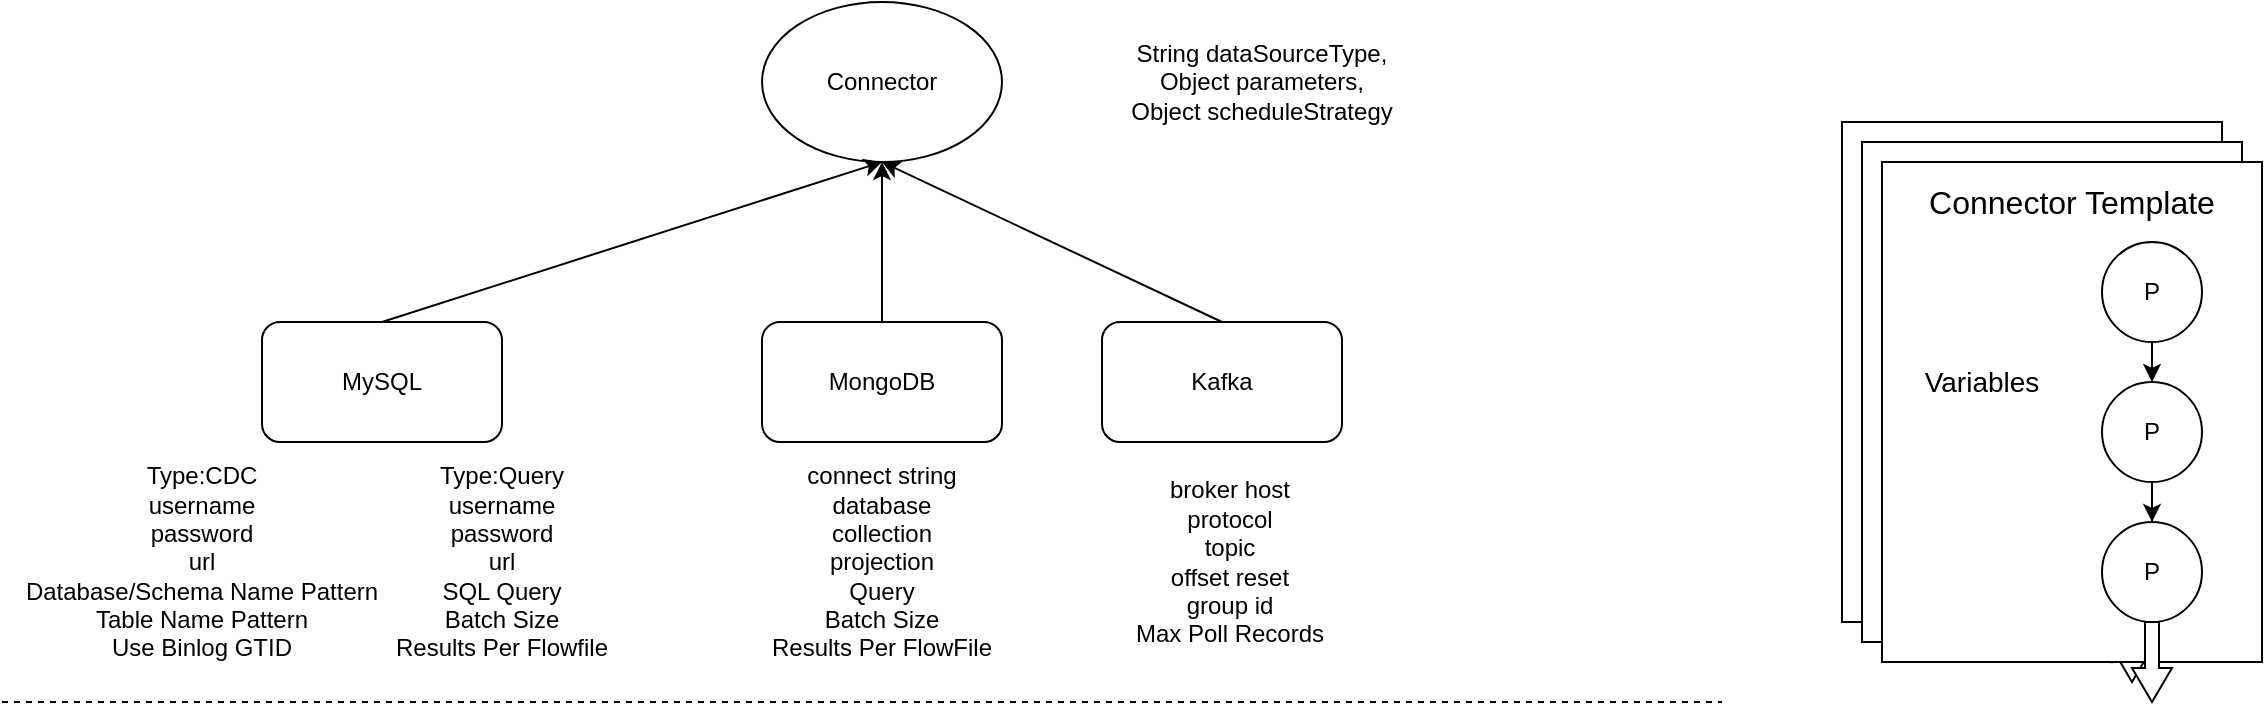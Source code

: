 <mxfile version="12.7.2" type="github">
  <diagram id="YEQ2tsfvSN8hFeaIQak_" name="Page-1">
    <mxGraphModel dx="2013" dy="715" grid="1" gridSize="10" guides="1" tooltips="1" connect="1" arrows="1" fold="1" page="1" pageScale="1" pageWidth="827" pageHeight="1169" math="0" shadow="0">
      <root>
        <mxCell id="0" />
        <mxCell id="1" parent="0" />
        <mxCell id="XBEduGp3MnczDvnsTc7I-1" value="Connector" style="ellipse;whiteSpace=wrap;html=1;" parent="1" vertex="1">
          <mxGeometry x="200" y="150" width="120" height="80" as="geometry" />
        </mxCell>
        <mxCell id="XBEduGp3MnczDvnsTc7I-5" style="rounded=0;orthogonalLoop=1;jettySize=auto;html=1;exitX=0.5;exitY=0;exitDx=0;exitDy=0;entryX=0.5;entryY=1;entryDx=0;entryDy=0;" parent="1" source="XBEduGp3MnczDvnsTc7I-2" target="XBEduGp3MnczDvnsTc7I-1" edge="1">
          <mxGeometry relative="1" as="geometry" />
        </mxCell>
        <mxCell id="XBEduGp3MnczDvnsTc7I-2" value="MySQL" style="rounded=1;whiteSpace=wrap;html=1;" parent="1" vertex="1">
          <mxGeometry x="-50" y="310" width="120" height="60" as="geometry" />
        </mxCell>
        <mxCell id="XBEduGp3MnczDvnsTc7I-6" style="edgeStyle=none;rounded=0;orthogonalLoop=1;jettySize=auto;html=1;exitX=0.5;exitY=0;exitDx=0;exitDy=0;" parent="1" source="XBEduGp3MnczDvnsTc7I-3" edge="1">
          <mxGeometry relative="1" as="geometry">
            <mxPoint x="260" y="230" as="targetPoint" />
          </mxGeometry>
        </mxCell>
        <mxCell id="XBEduGp3MnczDvnsTc7I-3" value="MongoDB" style="rounded=1;whiteSpace=wrap;html=1;" parent="1" vertex="1">
          <mxGeometry x="200" y="310" width="120" height="60" as="geometry" />
        </mxCell>
        <mxCell id="XBEduGp3MnczDvnsTc7I-7" style="edgeStyle=none;rounded=0;orthogonalLoop=1;jettySize=auto;html=1;exitX=0.5;exitY=0;exitDx=0;exitDy=0;" parent="1" source="XBEduGp3MnczDvnsTc7I-4" edge="1">
          <mxGeometry relative="1" as="geometry">
            <mxPoint x="260" y="230" as="targetPoint" />
          </mxGeometry>
        </mxCell>
        <mxCell id="XBEduGp3MnczDvnsTc7I-4" value="Kafka" style="rounded=1;whiteSpace=wrap;html=1;" parent="1" vertex="1">
          <mxGeometry x="370" y="310" width="120" height="60" as="geometry" />
        </mxCell>
        <mxCell id="XBEduGp3MnczDvnsTc7I-8" value="Type:CDC&lt;br&gt;username&lt;br&gt;password&lt;br&gt;url&lt;br&gt;Database/Schema Name Pattern&lt;br&gt;Table Name Pattern&lt;br&gt;Use Binlog GTID" style="text;html=1;strokeColor=none;fillColor=none;align=center;verticalAlign=middle;whiteSpace=wrap;rounded=0;" parent="1" vertex="1">
          <mxGeometry x="-180" y="420" width="200" height="20" as="geometry" />
        </mxCell>
        <mxCell id="XBEduGp3MnczDvnsTc7I-9" value="connect string&lt;br&gt;database&lt;br&gt;collection&lt;br&gt;projection&lt;br&gt;Query&lt;br&gt;Batch Size&lt;br&gt;Results Per FlowFile" style="text;html=1;strokeColor=none;fillColor=none;align=center;verticalAlign=middle;whiteSpace=wrap;rounded=0;" parent="1" vertex="1">
          <mxGeometry x="200" y="420" width="120" height="20" as="geometry" />
        </mxCell>
        <mxCell id="XBEduGp3MnczDvnsTc7I-10" value="broker host&lt;br&gt;protocol&lt;br&gt;topic&lt;br&gt;offset reset&lt;br&gt;group id&lt;br&gt;Max Poll Records" style="text;html=1;strokeColor=none;fillColor=none;align=center;verticalAlign=middle;whiteSpace=wrap;rounded=0;" parent="1" vertex="1">
          <mxGeometry x="370" y="400" width="127.5" height="60" as="geometry" />
        </mxCell>
        <mxCell id="XBEduGp3MnczDvnsTc7I-15" value="Type:Query&lt;br&gt;username&lt;br&gt;password&lt;br&gt;url&lt;br&gt;SQL Query&lt;br&gt;Batch Size&lt;br&gt;Results Per Flowfile" style="text;html=1;strokeColor=none;fillColor=none;align=center;verticalAlign=middle;whiteSpace=wrap;rounded=0;" parent="1" vertex="1">
          <mxGeometry x="-30" y="420" width="200" height="20" as="geometry" />
        </mxCell>
        <mxCell id="XBEduGp3MnczDvnsTc7I-16" value="String dataSourceType, Object parameters,&lt;br&gt;Object scheduleStrategy" style="text;html=1;strokeColor=none;fillColor=none;align=center;verticalAlign=middle;whiteSpace=wrap;rounded=0;" parent="1" vertex="1">
          <mxGeometry x="380" y="180" width="140" height="20" as="geometry" />
        </mxCell>
        <mxCell id="XBEduGp3MnczDvnsTc7I-17" style="edgeStyle=none;rounded=0;orthogonalLoop=1;jettySize=auto;html=1;exitX=0.5;exitY=0;exitDx=0;exitDy=0;" parent="1" source="XBEduGp3MnczDvnsTc7I-16" target="XBEduGp3MnczDvnsTc7I-16" edge="1">
          <mxGeometry relative="1" as="geometry" />
        </mxCell>
        <mxCell id="XBEduGp3MnczDvnsTc7I-18" style="edgeStyle=none;rounded=0;orthogonalLoop=1;jettySize=auto;html=1;exitX=0.5;exitY=0;exitDx=0;exitDy=0;" parent="1" source="XBEduGp3MnczDvnsTc7I-15" target="XBEduGp3MnczDvnsTc7I-15" edge="1">
          <mxGeometry relative="1" as="geometry" />
        </mxCell>
        <mxCell id="FtgM9iA2Dr6IQLqIVCf3-24" value="" style="endArrow=none;dashed=1;html=1;fontSize=16;" edge="1" parent="1">
          <mxGeometry width="50" height="50" relative="1" as="geometry">
            <mxPoint x="-180" y="500" as="sourcePoint" />
            <mxPoint x="680" y="500" as="targetPoint" />
          </mxGeometry>
        </mxCell>
        <mxCell id="FtgM9iA2Dr6IQLqIVCf3-45" value="" style="group" vertex="1" connectable="0" parent="1">
          <mxGeometry x="740" y="210" width="210" height="290" as="geometry" />
        </mxCell>
        <mxCell id="FtgM9iA2Dr6IQLqIVCf3-20" value="" style="group" vertex="1" connectable="0" parent="FtgM9iA2Dr6IQLqIVCf3-45">
          <mxGeometry width="190" height="270" as="geometry" />
        </mxCell>
        <mxCell id="FtgM9iA2Dr6IQLqIVCf3-5" value="" style="rounded=0;whiteSpace=wrap;html=1;" vertex="1" parent="FtgM9iA2Dr6IQLqIVCf3-20">
          <mxGeometry width="190" height="250" as="geometry" />
        </mxCell>
        <mxCell id="FtgM9iA2Dr6IQLqIVCf3-6" value="P" style="ellipse;whiteSpace=wrap;html=1;aspect=fixed;" vertex="1" parent="FtgM9iA2Dr6IQLqIVCf3-20">
          <mxGeometry x="110" y="40" width="50" height="50" as="geometry" />
        </mxCell>
        <mxCell id="FtgM9iA2Dr6IQLqIVCf3-9" value="P" style="ellipse;whiteSpace=wrap;html=1;aspect=fixed;" vertex="1" parent="FtgM9iA2Dr6IQLqIVCf3-20">
          <mxGeometry x="110" y="110" width="50" height="50" as="geometry" />
        </mxCell>
        <mxCell id="FtgM9iA2Dr6IQLqIVCf3-10" value="" style="edgeStyle=orthogonalEdgeStyle;rounded=0;orthogonalLoop=1;jettySize=auto;html=1;" edge="1" parent="FtgM9iA2Dr6IQLqIVCf3-20" source="FtgM9iA2Dr6IQLqIVCf3-6" target="FtgM9iA2Dr6IQLqIVCf3-9">
          <mxGeometry relative="1" as="geometry" />
        </mxCell>
        <mxCell id="FtgM9iA2Dr6IQLqIVCf3-11" value="P" style="ellipse;whiteSpace=wrap;html=1;aspect=fixed;" vertex="1" parent="FtgM9iA2Dr6IQLqIVCf3-20">
          <mxGeometry x="110" y="180" width="50" height="50" as="geometry" />
        </mxCell>
        <mxCell id="FtgM9iA2Dr6IQLqIVCf3-12" value="" style="edgeStyle=orthogonalEdgeStyle;rounded=0;orthogonalLoop=1;jettySize=auto;html=1;" edge="1" parent="FtgM9iA2Dr6IQLqIVCf3-20" source="FtgM9iA2Dr6IQLqIVCf3-9" target="FtgM9iA2Dr6IQLqIVCf3-11">
          <mxGeometry relative="1" as="geometry" />
        </mxCell>
        <mxCell id="FtgM9iA2Dr6IQLqIVCf3-14" value="" style="html=1;shadow=0;dashed=0;align=center;verticalAlign=middle;shape=mxgraph.arrows2.arrow;dy=0.65;dx=17;direction=south;notch=0;" vertex="1" parent="FtgM9iA2Dr6IQLqIVCf3-20">
          <mxGeometry x="125" y="230" width="20" height="40" as="geometry" />
        </mxCell>
        <mxCell id="FtgM9iA2Dr6IQLqIVCf3-15" value="Connector Template" style="text;html=1;strokeColor=none;fillColor=none;align=center;verticalAlign=middle;whiteSpace=wrap;rounded=0;fontSize=16;" vertex="1" parent="FtgM9iA2Dr6IQLqIVCf3-20">
          <mxGeometry x="20" y="10" width="150" height="20" as="geometry" />
        </mxCell>
        <mxCell id="FtgM9iA2Dr6IQLqIVCf3-19" value="Variables" style="text;html=1;strokeColor=none;fillColor=none;align=center;verticalAlign=middle;whiteSpace=wrap;rounded=0;fontSize=14;" vertex="1" parent="FtgM9iA2Dr6IQLqIVCf3-20">
          <mxGeometry x="30" y="100" width="40" height="20" as="geometry" />
        </mxCell>
        <mxCell id="FtgM9iA2Dr6IQLqIVCf3-25" value="" style="group" vertex="1" connectable="0" parent="FtgM9iA2Dr6IQLqIVCf3-45">
          <mxGeometry x="10" y="10" width="190" height="270" as="geometry" />
        </mxCell>
        <mxCell id="FtgM9iA2Dr6IQLqIVCf3-26" value="" style="rounded=0;whiteSpace=wrap;html=1;" vertex="1" parent="FtgM9iA2Dr6IQLqIVCf3-25">
          <mxGeometry width="190" height="250" as="geometry" />
        </mxCell>
        <mxCell id="FtgM9iA2Dr6IQLqIVCf3-27" value="P" style="ellipse;whiteSpace=wrap;html=1;aspect=fixed;" vertex="1" parent="FtgM9iA2Dr6IQLqIVCf3-25">
          <mxGeometry x="110" y="40" width="50" height="50" as="geometry" />
        </mxCell>
        <mxCell id="FtgM9iA2Dr6IQLqIVCf3-28" value="P" style="ellipse;whiteSpace=wrap;html=1;aspect=fixed;" vertex="1" parent="FtgM9iA2Dr6IQLqIVCf3-25">
          <mxGeometry x="110" y="110" width="50" height="50" as="geometry" />
        </mxCell>
        <mxCell id="FtgM9iA2Dr6IQLqIVCf3-29" value="" style="edgeStyle=orthogonalEdgeStyle;rounded=0;orthogonalLoop=1;jettySize=auto;html=1;" edge="1" parent="FtgM9iA2Dr6IQLqIVCf3-25" source="FtgM9iA2Dr6IQLqIVCf3-27" target="FtgM9iA2Dr6IQLqIVCf3-28">
          <mxGeometry relative="1" as="geometry" />
        </mxCell>
        <mxCell id="FtgM9iA2Dr6IQLqIVCf3-30" value="P" style="ellipse;whiteSpace=wrap;html=1;aspect=fixed;" vertex="1" parent="FtgM9iA2Dr6IQLqIVCf3-25">
          <mxGeometry x="110" y="180" width="50" height="50" as="geometry" />
        </mxCell>
        <mxCell id="FtgM9iA2Dr6IQLqIVCf3-31" value="" style="edgeStyle=orthogonalEdgeStyle;rounded=0;orthogonalLoop=1;jettySize=auto;html=1;" edge="1" parent="FtgM9iA2Dr6IQLqIVCf3-25" source="FtgM9iA2Dr6IQLqIVCf3-28" target="FtgM9iA2Dr6IQLqIVCf3-30">
          <mxGeometry relative="1" as="geometry" />
        </mxCell>
        <mxCell id="FtgM9iA2Dr6IQLqIVCf3-32" value="" style="html=1;shadow=0;dashed=0;align=center;verticalAlign=middle;shape=mxgraph.arrows2.arrow;dy=0.65;dx=17;direction=south;notch=0;" vertex="1" parent="FtgM9iA2Dr6IQLqIVCf3-25">
          <mxGeometry x="125" y="230" width="20" height="40" as="geometry" />
        </mxCell>
        <mxCell id="FtgM9iA2Dr6IQLqIVCf3-33" value="Connector Template" style="text;html=1;strokeColor=none;fillColor=none;align=center;verticalAlign=middle;whiteSpace=wrap;rounded=0;fontSize=16;" vertex="1" parent="FtgM9iA2Dr6IQLqIVCf3-25">
          <mxGeometry x="20" y="10" width="150" height="20" as="geometry" />
        </mxCell>
        <mxCell id="FtgM9iA2Dr6IQLqIVCf3-34" value="Variables" style="text;html=1;strokeColor=none;fillColor=none;align=center;verticalAlign=middle;whiteSpace=wrap;rounded=0;fontSize=14;" vertex="1" parent="FtgM9iA2Dr6IQLqIVCf3-25">
          <mxGeometry x="30" y="100" width="40" height="20" as="geometry" />
        </mxCell>
        <mxCell id="FtgM9iA2Dr6IQLqIVCf3-35" value="" style="group" vertex="1" connectable="0" parent="FtgM9iA2Dr6IQLqIVCf3-45">
          <mxGeometry x="20" y="20" width="190" height="270" as="geometry" />
        </mxCell>
        <mxCell id="FtgM9iA2Dr6IQLqIVCf3-36" value="" style="rounded=0;whiteSpace=wrap;html=1;" vertex="1" parent="FtgM9iA2Dr6IQLqIVCf3-35">
          <mxGeometry width="190" height="250" as="geometry" />
        </mxCell>
        <mxCell id="FtgM9iA2Dr6IQLqIVCf3-37" value="P" style="ellipse;whiteSpace=wrap;html=1;aspect=fixed;" vertex="1" parent="FtgM9iA2Dr6IQLqIVCf3-35">
          <mxGeometry x="110" y="40" width="50" height="50" as="geometry" />
        </mxCell>
        <mxCell id="FtgM9iA2Dr6IQLqIVCf3-38" value="P" style="ellipse;whiteSpace=wrap;html=1;aspect=fixed;" vertex="1" parent="FtgM9iA2Dr6IQLqIVCf3-35">
          <mxGeometry x="110" y="110" width="50" height="50" as="geometry" />
        </mxCell>
        <mxCell id="FtgM9iA2Dr6IQLqIVCf3-39" value="" style="edgeStyle=orthogonalEdgeStyle;rounded=0;orthogonalLoop=1;jettySize=auto;html=1;" edge="1" parent="FtgM9iA2Dr6IQLqIVCf3-35" source="FtgM9iA2Dr6IQLqIVCf3-37" target="FtgM9iA2Dr6IQLqIVCf3-38">
          <mxGeometry relative="1" as="geometry" />
        </mxCell>
        <mxCell id="FtgM9iA2Dr6IQLqIVCf3-40" value="P" style="ellipse;whiteSpace=wrap;html=1;aspect=fixed;" vertex="1" parent="FtgM9iA2Dr6IQLqIVCf3-35">
          <mxGeometry x="110" y="180" width="50" height="50" as="geometry" />
        </mxCell>
        <mxCell id="FtgM9iA2Dr6IQLqIVCf3-41" value="" style="edgeStyle=orthogonalEdgeStyle;rounded=0;orthogonalLoop=1;jettySize=auto;html=1;" edge="1" parent="FtgM9iA2Dr6IQLqIVCf3-35" source="FtgM9iA2Dr6IQLqIVCf3-38" target="FtgM9iA2Dr6IQLqIVCf3-40">
          <mxGeometry relative="1" as="geometry" />
        </mxCell>
        <mxCell id="FtgM9iA2Dr6IQLqIVCf3-42" value="" style="html=1;shadow=0;dashed=0;align=center;verticalAlign=middle;shape=mxgraph.arrows2.arrow;dy=0.65;dx=17;direction=south;notch=0;" vertex="1" parent="FtgM9iA2Dr6IQLqIVCf3-35">
          <mxGeometry x="125" y="230" width="20" height="40" as="geometry" />
        </mxCell>
        <mxCell id="FtgM9iA2Dr6IQLqIVCf3-43" value="Connector Template" style="text;html=1;strokeColor=none;fillColor=none;align=center;verticalAlign=middle;whiteSpace=wrap;rounded=0;fontSize=16;" vertex="1" parent="FtgM9iA2Dr6IQLqIVCf3-35">
          <mxGeometry x="20" y="10" width="150" height="20" as="geometry" />
        </mxCell>
        <mxCell id="FtgM9iA2Dr6IQLqIVCf3-44" value="Variables" style="text;html=1;strokeColor=none;fillColor=none;align=center;verticalAlign=middle;whiteSpace=wrap;rounded=0;fontSize=14;" vertex="1" parent="FtgM9iA2Dr6IQLqIVCf3-35">
          <mxGeometry x="30" y="100" width="40" height="20" as="geometry" />
        </mxCell>
      </root>
    </mxGraphModel>
  </diagram>
</mxfile>
